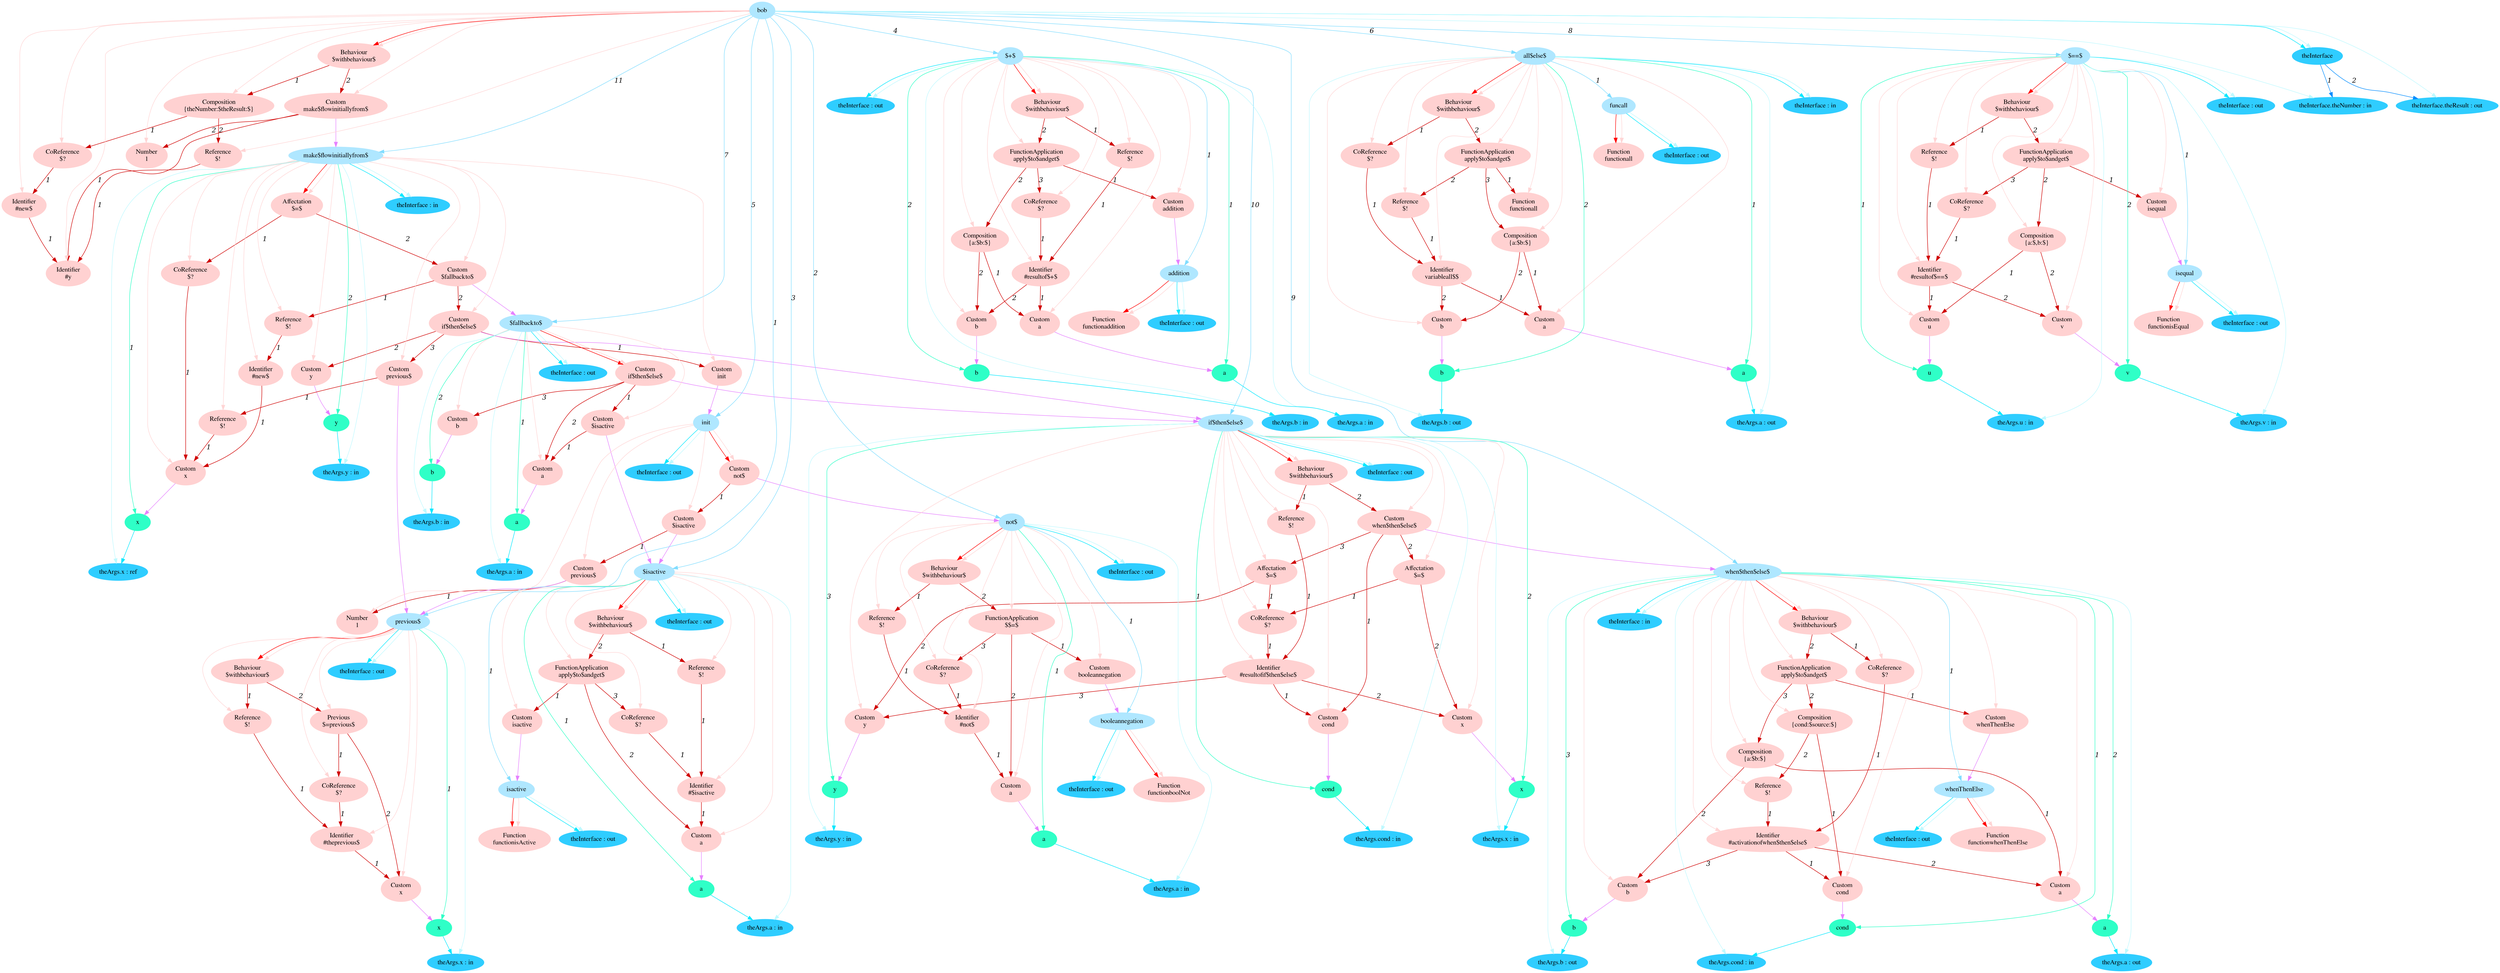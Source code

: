 digraph g{node_5964 [shape="ellipse", style="filled", color="#ffd1d1", fontname="Times", label="Custom
x" ]
node_5969 [shape="ellipse", style="filled", color="#ffd1d1", fontname="Times", label="Identifier
#theprevious$" ]
node_5974 [shape="ellipse", style="filled", color="#ffd1d1", fontname="Times", label="Reference
$!" ]
node_5978 [shape="ellipse", style="filled", color="#ffd1d1", fontname="Times", label="CoReference
$?" ]
node_5982 [shape="ellipse", style="filled", color="#ffd1d1", fontname="Times", label="Previous
$=previous$" ]
node_5987 [shape="ellipse", style="filled", color="#ffd1d1", fontname="Times", label="Behaviour
$withbehaviour$" ]
node_5992 [shape="ellipse", style="filled", color="#ffd1d1", fontname="Times", label="Function
functionboolNot" ]
node_5995 [shape="ellipse", style="filled", color="#ffd1d1", fontname="Times", label="Custom
a" ]
node_6000 [shape="ellipse", style="filled", color="#ffd1d1", fontname="Times", label="Identifier
#not$" ]
node_6005 [shape="ellipse", style="filled", color="#ffd1d1", fontname="Times", label="Reference
$!" ]
node_6009 [shape="ellipse", style="filled", color="#ffd1d1", fontname="Times", label="Custom
booleannegation" ]
node_6012 [shape="ellipse", style="filled", color="#ffd1d1", fontname="Times", label="CoReference
$?" ]
node_6016 [shape="ellipse", style="filled", color="#ffd1d1", fontname="Times", label="FunctionApplication
$$=$" ]
node_6022 [shape="ellipse", style="filled", color="#ffd1d1", fontname="Times", label="Behaviour
$withbehaviour$" ]
node_6027 [shape="ellipse", style="filled", color="#ffd1d1", fontname="Times", label="Function
functionisActive" ]
node_6030 [shape="ellipse", style="filled", color="#ffd1d1", fontname="Times", label="Custom
a" ]
node_6035 [shape="ellipse", style="filled", color="#ffd1d1", fontname="Times", label="Identifier
#$isactive" ]
node_6040 [shape="ellipse", style="filled", color="#ffd1d1", fontname="Times", label="Reference
$!" ]
node_6044 [shape="ellipse", style="filled", color="#ffd1d1", fontname="Times", label="Custom
isactive" ]
node_6047 [shape="ellipse", style="filled", color="#ffd1d1", fontname="Times", label="CoReference
$?" ]
node_6051 [shape="ellipse", style="filled", color="#ffd1d1", fontname="Times", label="FunctionApplication
apply$to$andget$" ]
node_6057 [shape="ellipse", style="filled", color="#ffd1d1", fontname="Times", label="Behaviour
$withbehaviour$" ]
node_6062 [shape="ellipse", style="filled", color="#ffd1d1", fontname="Times", label="Function
functionaddition" ]
node_6065 [shape="ellipse", style="filled", color="#ffd1d1", fontname="Times", label="Custom
a" ]
node_6070 [shape="ellipse", style="filled", color="#ffd1d1", fontname="Times", label="Custom
b" ]
node_6075 [shape="ellipse", style="filled", color="#ffd1d1", fontname="Times", label="Identifier
#resultof$+$" ]
node_6081 [shape="ellipse", style="filled", color="#ffd1d1", fontname="Times", label="Reference
$!" ]
node_6085 [shape="ellipse", style="filled", color="#ffd1d1", fontname="Times", label="Custom
addition" ]
node_6088 [shape="ellipse", style="filled", color="#ffd1d1", fontname="Times", label="Composition
{a:$b:$}" ]
node_6093 [shape="ellipse", style="filled", color="#ffd1d1", fontname="Times", label="CoReference
$?" ]
node_6097 [shape="ellipse", style="filled", color="#ffd1d1", fontname="Times", label="FunctionApplication
apply$to$andget$" ]
node_6103 [shape="ellipse", style="filled", color="#ffd1d1", fontname="Times", label="Behaviour
$withbehaviour$" ]
node_6108 [shape="ellipse", style="filled", color="#ffd1d1", fontname="Times", label="Number
1" ]
node_6111 [shape="ellipse", style="filled", color="#ffd1d1", fontname="Times", label="Custom
previous$" ]
node_6115 [shape="ellipse", style="filled", color="#ffd1d1", fontname="Times", label="Custom
$isactive" ]
node_6119 [shape="ellipse", style="filled", color="#ffd1d1", fontname="Times", label="Custom
not$" ]
node_6123 [shape="ellipse", style="filled", color="#ffd1d1", fontname="Times", label="Function
functionall" ]
node_6126 [shape="ellipse", style="filled", color="#ffd1d1", fontname="Times", label="Custom
a" ]
node_6131 [shape="ellipse", style="filled", color="#ffd1d1", fontname="Times", label="Custom
b" ]
node_6136 [shape="ellipse", style="filled", color="#ffd1d1", fontname="Times", label="Identifier
variableall$$" ]
node_6142 [shape="ellipse", style="filled", color="#ffd1d1", fontname="Times", label="CoReference
$?" ]
node_6146 [shape="ellipse", style="filled", color="#ffd1d1", fontname="Times", label="Function
functionall" ]
node_6149 [shape="ellipse", style="filled", color="#ffd1d1", fontname="Times", label="Reference
$!" ]
node_6153 [shape="ellipse", style="filled", color="#ffd1d1", fontname="Times", label="Composition
{a:$b:$}" ]
node_6158 [shape="ellipse", style="filled", color="#ffd1d1", fontname="Times", label="FunctionApplication
apply$to$andget$" ]
node_6164 [shape="ellipse", style="filled", color="#ffd1d1", fontname="Times", label="Behaviour
$withbehaviour$" ]
node_6169 [shape="ellipse", style="filled", color="#ffd1d1", fontname="Times", label="Custom
a" ]
node_6173 [shape="ellipse", style="filled", color="#ffd1d1", fontname="Times", label="Custom
$isactive" ]
node_6177 [shape="ellipse", style="filled", color="#ffd1d1", fontname="Times", label="Custom
b" ]
node_6180 [shape="ellipse", style="filled", color="#ffd1d1", fontname="Times", label="Custom
if$then$else$" ]
node_6186 [shape="ellipse", style="filled", color="#ffd1d1", fontname="Times", label="Function
functionisEqual" ]
node_6189 [shape="ellipse", style="filled", color="#ffd1d1", fontname="Times", label="Custom
u" ]
node_6194 [shape="ellipse", style="filled", color="#ffd1d1", fontname="Times", label="Custom
v" ]
node_6199 [shape="ellipse", style="filled", color="#ffd1d1", fontname="Times", label="Identifier
#resultof$==$" ]
node_6205 [shape="ellipse", style="filled", color="#ffd1d1", fontname="Times", label="Reference
$!" ]
node_6209 [shape="ellipse", style="filled", color="#ffd1d1", fontname="Times", label="Custom
isequal" ]
node_6212 [shape="ellipse", style="filled", color="#ffd1d1", fontname="Times", label="Composition
{a:$,b:$}" ]
node_6217 [shape="ellipse", style="filled", color="#ffd1d1", fontname="Times", label="CoReference
$?" ]
node_6221 [shape="ellipse", style="filled", color="#ffd1d1", fontname="Times", label="FunctionApplication
apply$to$andget$" ]
node_6227 [shape="ellipse", style="filled", color="#ffd1d1", fontname="Times", label="Behaviour
$withbehaviour$" ]
node_6232 [shape="ellipse", style="filled", color="#ffd1d1", fontname="Times", label="Function
functionwhenThenElse" ]
node_6235 [shape="ellipse", style="filled", color="#ffd1d1", fontname="Times", label="Custom
cond" ]
node_6240 [shape="ellipse", style="filled", color="#ffd1d1", fontname="Times", label="Custom
a" ]
node_6245 [shape="ellipse", style="filled", color="#ffd1d1", fontname="Times", label="Custom
b" ]
node_6250 [shape="ellipse", style="filled", color="#ffd1d1", fontname="Times", label="Identifier
#activationofwhen$then$else$" ]
node_6257 [shape="ellipse", style="filled", color="#ffd1d1", fontname="Times", label="CoReference
$?" ]
node_6261 [shape="ellipse", style="filled", color="#ffd1d1", fontname="Times", label="Custom
whenThenElse" ]
node_6264 [shape="ellipse", style="filled", color="#ffd1d1", fontname="Times", label="Reference
$!" ]
node_6268 [shape="ellipse", style="filled", color="#ffd1d1", fontname="Times", label="Composition
{cond:$source:$}" ]
node_6273 [shape="ellipse", style="filled", color="#ffd1d1", fontname="Times", label="Composition
{a:$b:$}" ]
node_6278 [shape="ellipse", style="filled", color="#ffd1d1", fontname="Times", label="FunctionApplication
apply$to$andget$" ]
node_6284 [shape="ellipse", style="filled", color="#ffd1d1", fontname="Times", label="Behaviour
$withbehaviour$" ]
node_6289 [shape="ellipse", style="filled", color="#ffd1d1", fontname="Times", label="Custom
cond" ]
node_6295 [shape="ellipse", style="filled", color="#ffd1d1", fontname="Times", label="Custom
x" ]
node_6301 [shape="ellipse", style="filled", color="#ffd1d1", fontname="Times", label="Custom
y" ]
node_6307 [shape="ellipse", style="filled", color="#ffd1d1", fontname="Times", label="Identifier
#resultofif$then$else$" ]
node_6315 [shape="ellipse", style="filled", color="#ffd1d1", fontname="Times", label="Reference
$!" ]
node_6319 [shape="ellipse", style="filled", color="#ffd1d1", fontname="Times", label="CoReference
$?" ]
node_6324 [shape="ellipse", style="filled", color="#ffd1d1", fontname="Times", label="Affectation
$=$" ]
node_6329 [shape="ellipse", style="filled", color="#ffd1d1", fontname="Times", label="Affectation
$=$" ]
node_6334 [shape="ellipse", style="filled", color="#ffd1d1", fontname="Times", label="Custom
when$then$else$" ]
node_6340 [shape="ellipse", style="filled", color="#ffd1d1", fontname="Times", label="Behaviour
$withbehaviour$" ]
node_6345 [shape="ellipse", style="filled", color="#ffd1d1", fontname="Times", label="Custom
x" ]
node_6350 [shape="ellipse", style="filled", color="#ffd1d1", fontname="Times", label="CoReference
$?" ]
node_6354 [shape="ellipse", style="filled", color="#ffd1d1", fontname="Times", label="Identifier
#new$" ]
node_6358 [shape="ellipse", style="filled", color="#ffd1d1", fontname="Times", label="Reference
$!" ]
node_6362 [shape="ellipse", style="filled", color="#ffd1d1", fontname="Times", label="Custom
init" ]
node_6365 [shape="ellipse", style="filled", color="#ffd1d1", fontname="Times", label="Custom
y" ]
node_6368 [shape="ellipse", style="filled", color="#ffd1d1", fontname="Times", label="Reference
$!" ]
node_6372 [shape="ellipse", style="filled", color="#ffd1d1", fontname="Times", label="Custom
previous$" ]
node_6376 [shape="ellipse", style="filled", color="#ffd1d1", fontname="Times", label="Custom
if$then$else$" ]
node_6382 [shape="ellipse", style="filled", color="#ffd1d1", fontname="Times", label="Custom
$fallbackto$" ]
node_6387 [shape="ellipse", style="filled", color="#ffd1d1", fontname="Times", label="Affectation
$=$" ]
node_6392 [shape="ellipse", style="filled", color="#ffd1d1", fontname="Times", label="Identifier
#y" ]
node_6397 [shape="ellipse", style="filled", color="#ffd1d1", fontname="Times", label="Identifier
#new$" ]
node_6401 [shape="ellipse", style="filled", color="#ffd1d1", fontname="Times", label="CoReference
$?" ]
node_6405 [shape="ellipse", style="filled", color="#ffd1d1", fontname="Times", label="Reference
$!" ]
node_6409 [shape="ellipse", style="filled", color="#ffd1d1", fontname="Times", label="Composition
{theNumber:$theResult:$}" ]
node_6414 [shape="ellipse", style="filled", color="#ffd1d1", fontname="Times", label="Number
1" ]
node_6417 [shape="ellipse", style="filled", color="#ffd1d1", fontname="Times", label="Custom
make$flowinitiallyfrom$" ]
node_6422 [shape="ellipse", style="filled", color="#ffd1d1", fontname="Times", label="Behaviour
$withbehaviour$" ]
node_5327 [shape="ellipse", style="filled", color="#afe7ff", fontname="Times", label="bob" ]
node_5328 [shape="ellipse", style="filled", color="#afe7ff", fontname="Times", label="previous$" ]
node_5364 [shape="ellipse", style="filled", color="#afe7ff", fontname="Times", label="not$" ]
node_5365 [shape="ellipse", style="filled", color="#afe7ff", fontname="Times", label="booleannegation" ]
node_5411 [shape="ellipse", style="filled", color="#afe7ff", fontname="Times", label="$isactive" ]
node_5412 [shape="ellipse", style="filled", color="#afe7ff", fontname="Times", label="isactive" ]
node_5458 [shape="ellipse", style="filled", color="#afe7ff", fontname="Times", label="$+$" ]
node_5459 [shape="ellipse", style="filled", color="#afe7ff", fontname="Times", label="addition" ]
node_5522 [shape="ellipse", style="filled", color="#afe7ff", fontname="Times", label="init" ]
node_5538 [shape="ellipse", style="filled", color="#afe7ff", fontname="Times", label="all$else$" ]
node_5539 [shape="ellipse", style="filled", color="#afe7ff", fontname="Times", label="funcall" ]
node_5602 [shape="ellipse", style="filled", color="#afe7ff", fontname="Times", label="$fallbackto$" ]
node_5631 [shape="ellipse", style="filled", color="#afe7ff", fontname="Times", label="$==$" ]
node_5632 [shape="ellipse", style="filled", color="#afe7ff", fontname="Times", label="isequal" ]
node_5695 [shape="ellipse", style="filled", color="#afe7ff", fontname="Times", label="when$then$else$" ]
node_5696 [shape="ellipse", style="filled", color="#afe7ff", fontname="Times", label="whenThenElse" ]
node_5776 [shape="ellipse", style="filled", color="#afe7ff", fontname="Times", label="if$then$else$" ]
node_5861 [shape="ellipse", style="filled", color="#afe7ff", fontname="Times", label="make$flowinitiallyfrom$" ]
node_5329 [shape="ellipse", style="filled", color="#2fffc7", fontname="Times", label="x" ]
node_5373 [shape="ellipse", style="filled", color="#2fffc7", fontname="Times", label="a" ]
node_5420 [shape="ellipse", style="filled", color="#2fffc7", fontname="Times", label="a" ]
node_5467 [shape="ellipse", style="filled", color="#2fffc7", fontname="Times", label="a" ]
node_5471 [shape="ellipse", style="filled", color="#2fffc7", fontname="Times", label="b" ]
node_5547 [shape="ellipse", style="filled", color="#2fffc7", fontname="Times", label="a" ]
node_5551 [shape="ellipse", style="filled", color="#2fffc7", fontname="Times", label="b" ]
node_5603 [shape="ellipse", style="filled", color="#2fffc7", fontname="Times", label="a" ]
node_5607 [shape="ellipse", style="filled", color="#2fffc7", fontname="Times", label="b" ]
node_5640 [shape="ellipse", style="filled", color="#2fffc7", fontname="Times", label="u" ]
node_5644 [shape="ellipse", style="filled", color="#2fffc7", fontname="Times", label="v" ]
node_5704 [shape="ellipse", style="filled", color="#2fffc7", fontname="Times", label="cond" ]
node_5708 [shape="ellipse", style="filled", color="#2fffc7", fontname="Times", label="a" ]
node_5712 [shape="ellipse", style="filled", color="#2fffc7", fontname="Times", label="b" ]
node_5777 [shape="ellipse", style="filled", color="#2fffc7", fontname="Times", label="cond" ]
node_5781 [shape="ellipse", style="filled", color="#2fffc7", fontname="Times", label="x" ]
node_5785 [shape="ellipse", style="filled", color="#2fffc7", fontname="Times", label="y" ]
node_5862 [shape="ellipse", style="filled", color="#2fffc7", fontname="Times", label="x" ]
node_5866 [shape="ellipse", style="filled", color="#2fffc7", fontname="Times", label="y" ]
node_5330 [shape="ellipse", style="filled", color="#2fcdff", fontname="Times", label="theArgs.x : in" ]
node_5334 [shape="ellipse", style="filled", color="#2fcdff", fontname="Times", label="theInterface : out" ]
node_5366 [shape="ellipse", style="filled", color="#2fcdff", fontname="Times", label="theInterface : out" ]
node_5374 [shape="ellipse", style="filled", color="#2fcdff", fontname="Times", label="theArgs.a : in" ]
node_5378 [shape="ellipse", style="filled", color="#2fcdff", fontname="Times", label="theInterface : out" ]
node_5413 [shape="ellipse", style="filled", color="#2fcdff", fontname="Times", label="theInterface : out" ]
node_5421 [shape="ellipse", style="filled", color="#2fcdff", fontname="Times", label="theArgs.a : in" ]
node_5425 [shape="ellipse", style="filled", color="#2fcdff", fontname="Times", label="theInterface : out" ]
node_5460 [shape="ellipse", style="filled", color="#2fcdff", fontname="Times", label="theInterface : out" ]
node_5468 [shape="ellipse", style="filled", color="#2fcdff", fontname="Times", label="theArgs.a : in" ]
node_5472 [shape="ellipse", style="filled", color="#2fcdff", fontname="Times", label="theArgs.b : in" ]
node_5477 [shape="ellipse", style="filled", color="#2fcdff", fontname="Times", label="theInterface : out" ]
node_5523 [shape="ellipse", style="filled", color="#2fcdff", fontname="Times", label="theInterface : out" ]
node_5540 [shape="ellipse", style="filled", color="#2fcdff", fontname="Times", label="theInterface : out" ]
node_5548 [shape="ellipse", style="filled", color="#2fcdff", fontname="Times", label="theArgs.a : out" ]
node_5552 [shape="ellipse", style="filled", color="#2fcdff", fontname="Times", label="theArgs.b : out" ]
node_5557 [shape="ellipse", style="filled", color="#2fcdff", fontname="Times", label="theInterface : in" ]
node_5604 [shape="ellipse", style="filled", color="#2fcdff", fontname="Times", label="theArgs.a : in" ]
node_5608 [shape="ellipse", style="filled", color="#2fcdff", fontname="Times", label="theArgs.b : in" ]
node_5613 [shape="ellipse", style="filled", color="#2fcdff", fontname="Times", label="theInterface : out" ]
node_5633 [shape="ellipse", style="filled", color="#2fcdff", fontname="Times", label="theInterface : out" ]
node_5641 [shape="ellipse", style="filled", color="#2fcdff", fontname="Times", label="theArgs.u : in" ]
node_5645 [shape="ellipse", style="filled", color="#2fcdff", fontname="Times", label="theArgs.v : in" ]
node_5650 [shape="ellipse", style="filled", color="#2fcdff", fontname="Times", label="theInterface : out" ]
node_5697 [shape="ellipse", style="filled", color="#2fcdff", fontname="Times", label="theInterface : out" ]
node_5705 [shape="ellipse", style="filled", color="#2fcdff", fontname="Times", label="theArgs.cond : in" ]
node_5709 [shape="ellipse", style="filled", color="#2fcdff", fontname="Times", label="theArgs.a : out" ]
node_5713 [shape="ellipse", style="filled", color="#2fcdff", fontname="Times", label="theArgs.b : out" ]
node_5719 [shape="ellipse", style="filled", color="#2fcdff", fontname="Times", label="theInterface : in" ]
node_5778 [shape="ellipse", style="filled", color="#2fcdff", fontname="Times", label="theArgs.cond : in" ]
node_5782 [shape="ellipse", style="filled", color="#2fcdff", fontname="Times", label="theArgs.x : in" ]
node_5786 [shape="ellipse", style="filled", color="#2fcdff", fontname="Times", label="theArgs.y : in" ]
node_5792 [shape="ellipse", style="filled", color="#2fcdff", fontname="Times", label="theInterface : out" ]
node_5863 [shape="ellipse", style="filled", color="#2fcdff", fontname="Times", label="theArgs.x : ref" ]
node_5867 [shape="ellipse", style="filled", color="#2fcdff", fontname="Times", label="theArgs.y : in" ]
node_5872 [shape="ellipse", style="filled", color="#2fcdff", fontname="Times", label="theInterface : in" ]
node_5925 [shape="ellipse", style="filled", color="#2fcdff", fontname="Times", label="theInterface" ]
node_5926 [shape="ellipse", style="filled", color="#2fcdff", fontname="Times", label="theInterface.theNumber : in" ]
node_5928 [shape="ellipse", style="filled", color="#2fcdff", fontname="Times", label="theInterface.theResult : out" ]
node_5969 -> node_5964 [dir=forward, arrowHead=normal, fontname="Times-Italic", arrowsize=1, color="#d00000", label="1",  headlabel="", taillabel="" ]
node_5974 -> node_5969 [dir=forward, arrowHead=normal, fontname="Times-Italic", arrowsize=1, color="#d00000", label="1",  headlabel="", taillabel="" ]
node_5978 -> node_5969 [dir=forward, arrowHead=normal, fontname="Times-Italic", arrowsize=1, color="#d00000", label="1",  headlabel="", taillabel="" ]
node_5982 -> node_5964 [dir=forward, arrowHead=normal, fontname="Times-Italic", arrowsize=1, color="#d00000", label="2",  headlabel="", taillabel="" ]
node_5982 -> node_5978 [dir=forward, arrowHead=normal, fontname="Times-Italic", arrowsize=1, color="#d00000", label="1",  headlabel="", taillabel="" ]
node_5987 -> node_5974 [dir=forward, arrowHead=normal, fontname="Times-Italic", arrowsize=1, color="#d00000", label="1",  headlabel="", taillabel="" ]
node_5987 -> node_5982 [dir=forward, arrowHead=normal, fontname="Times-Italic", arrowsize=1, color="#d00000", label="2",  headlabel="", taillabel="" ]
node_6000 -> node_5995 [dir=forward, arrowHead=normal, fontname="Times-Italic", arrowsize=1, color="#d00000", label="1",  headlabel="", taillabel="" ]
node_6005 -> node_6000 [dir=forward, arrowHead=normal, fontname="Times-Italic", arrowsize=1, color="#d00000", label="1",  headlabel="", taillabel="" ]
node_6012 -> node_6000 [dir=forward, arrowHead=normal, fontname="Times-Italic", arrowsize=1, color="#d00000", label="1",  headlabel="", taillabel="" ]
node_6016 -> node_5995 [dir=forward, arrowHead=normal, fontname="Times-Italic", arrowsize=1, color="#d00000", label="2",  headlabel="", taillabel="" ]
node_6016 -> node_6009 [dir=forward, arrowHead=normal, fontname="Times-Italic", arrowsize=1, color="#d00000", label="1",  headlabel="", taillabel="" ]
node_6016 -> node_6012 [dir=forward, arrowHead=normal, fontname="Times-Italic", arrowsize=1, color="#d00000", label="3",  headlabel="", taillabel="" ]
node_6022 -> node_6005 [dir=forward, arrowHead=normal, fontname="Times-Italic", arrowsize=1, color="#d00000", label="1",  headlabel="", taillabel="" ]
node_6022 -> node_6016 [dir=forward, arrowHead=normal, fontname="Times-Italic", arrowsize=1, color="#d00000", label="2",  headlabel="", taillabel="" ]
node_6035 -> node_6030 [dir=forward, arrowHead=normal, fontname="Times-Italic", arrowsize=1, color="#d00000", label="1",  headlabel="", taillabel="" ]
node_6040 -> node_6035 [dir=forward, arrowHead=normal, fontname="Times-Italic", arrowsize=1, color="#d00000", label="1",  headlabel="", taillabel="" ]
node_6047 -> node_6035 [dir=forward, arrowHead=normal, fontname="Times-Italic", arrowsize=1, color="#d00000", label="1",  headlabel="", taillabel="" ]
node_6051 -> node_6030 [dir=forward, arrowHead=normal, fontname="Times-Italic", arrowsize=1, color="#d00000", label="2",  headlabel="", taillabel="" ]
node_6051 -> node_6044 [dir=forward, arrowHead=normal, fontname="Times-Italic", arrowsize=1, color="#d00000", label="1",  headlabel="", taillabel="" ]
node_6051 -> node_6047 [dir=forward, arrowHead=normal, fontname="Times-Italic", arrowsize=1, color="#d00000", label="3",  headlabel="", taillabel="" ]
node_6057 -> node_6040 [dir=forward, arrowHead=normal, fontname="Times-Italic", arrowsize=1, color="#d00000", label="1",  headlabel="", taillabel="" ]
node_6057 -> node_6051 [dir=forward, arrowHead=normal, fontname="Times-Italic", arrowsize=1, color="#d00000", label="2",  headlabel="", taillabel="" ]
node_6075 -> node_6065 [dir=forward, arrowHead=normal, fontname="Times-Italic", arrowsize=1, color="#d00000", label="1",  headlabel="", taillabel="" ]
node_6075 -> node_6070 [dir=forward, arrowHead=normal, fontname="Times-Italic", arrowsize=1, color="#d00000", label="2",  headlabel="", taillabel="" ]
node_6081 -> node_6075 [dir=forward, arrowHead=normal, fontname="Times-Italic", arrowsize=1, color="#d00000", label="1",  headlabel="", taillabel="" ]
node_6088 -> node_6065 [dir=forward, arrowHead=normal, fontname="Times-Italic", arrowsize=1, color="#d00000", label="1",  headlabel="", taillabel="" ]
node_6088 -> node_6070 [dir=forward, arrowHead=normal, fontname="Times-Italic", arrowsize=1, color="#d00000", label="2",  headlabel="", taillabel="" ]
node_6093 -> node_6075 [dir=forward, arrowHead=normal, fontname="Times-Italic", arrowsize=1, color="#d00000", label="1",  headlabel="", taillabel="" ]
node_6097 -> node_6085 [dir=forward, arrowHead=normal, fontname="Times-Italic", arrowsize=1, color="#d00000", label="1",  headlabel="", taillabel="" ]
node_6097 -> node_6088 [dir=forward, arrowHead=normal, fontname="Times-Italic", arrowsize=1, color="#d00000", label="2",  headlabel="", taillabel="" ]
node_6097 -> node_6093 [dir=forward, arrowHead=normal, fontname="Times-Italic", arrowsize=1, color="#d00000", label="3",  headlabel="", taillabel="" ]
node_6103 -> node_6081 [dir=forward, arrowHead=normal, fontname="Times-Italic", arrowsize=1, color="#d00000", label="1",  headlabel="", taillabel="" ]
node_6103 -> node_6097 [dir=forward, arrowHead=normal, fontname="Times-Italic", arrowsize=1, color="#d00000", label="2",  headlabel="", taillabel="" ]
node_6111 -> node_6108 [dir=forward, arrowHead=normal, fontname="Times-Italic", arrowsize=1, color="#d00000", label="1",  headlabel="", taillabel="" ]
node_6115 -> node_6111 [dir=forward, arrowHead=normal, fontname="Times-Italic", arrowsize=1, color="#d00000", label="1",  headlabel="", taillabel="" ]
node_6119 -> node_6115 [dir=forward, arrowHead=normal, fontname="Times-Italic", arrowsize=1, color="#d00000", label="1",  headlabel="", taillabel="" ]
node_6136 -> node_6126 [dir=forward, arrowHead=normal, fontname="Times-Italic", arrowsize=1, color="#d00000", label="1",  headlabel="", taillabel="" ]
node_6136 -> node_6131 [dir=forward, arrowHead=normal, fontname="Times-Italic", arrowsize=1, color="#d00000", label="2",  headlabel="", taillabel="" ]
node_6142 -> node_6136 [dir=forward, arrowHead=normal, fontname="Times-Italic", arrowsize=1, color="#d00000", label="1",  headlabel="", taillabel="" ]
node_6149 -> node_6136 [dir=forward, arrowHead=normal, fontname="Times-Italic", arrowsize=1, color="#d00000", label="1",  headlabel="", taillabel="" ]
node_6153 -> node_6126 [dir=forward, arrowHead=normal, fontname="Times-Italic", arrowsize=1, color="#d00000", label="1",  headlabel="", taillabel="" ]
node_6153 -> node_6131 [dir=forward, arrowHead=normal, fontname="Times-Italic", arrowsize=1, color="#d00000", label="2",  headlabel="", taillabel="" ]
node_6158 -> node_6146 [dir=forward, arrowHead=normal, fontname="Times-Italic", arrowsize=1, color="#d00000", label="1",  headlabel="", taillabel="" ]
node_6158 -> node_6149 [dir=forward, arrowHead=normal, fontname="Times-Italic", arrowsize=1, color="#d00000", label="2",  headlabel="", taillabel="" ]
node_6158 -> node_6153 [dir=forward, arrowHead=normal, fontname="Times-Italic", arrowsize=1, color="#d00000", label="3",  headlabel="", taillabel="" ]
node_6164 -> node_6142 [dir=forward, arrowHead=normal, fontname="Times-Italic", arrowsize=1, color="#d00000", label="1",  headlabel="", taillabel="" ]
node_6164 -> node_6158 [dir=forward, arrowHead=normal, fontname="Times-Italic", arrowsize=1, color="#d00000", label="2",  headlabel="", taillabel="" ]
node_6173 -> node_6169 [dir=forward, arrowHead=normal, fontname="Times-Italic", arrowsize=1, color="#d00000", label="1",  headlabel="", taillabel="" ]
node_6180 -> node_6169 [dir=forward, arrowHead=normal, fontname="Times-Italic", arrowsize=1, color="#d00000", label="2",  headlabel="", taillabel="" ]
node_6180 -> node_6173 [dir=forward, arrowHead=normal, fontname="Times-Italic", arrowsize=1, color="#d00000", label="1",  headlabel="", taillabel="" ]
node_6180 -> node_6177 [dir=forward, arrowHead=normal, fontname="Times-Italic", arrowsize=1, color="#d00000", label="3",  headlabel="", taillabel="" ]
node_6199 -> node_6189 [dir=forward, arrowHead=normal, fontname="Times-Italic", arrowsize=1, color="#d00000", label="1",  headlabel="", taillabel="" ]
node_6199 -> node_6194 [dir=forward, arrowHead=normal, fontname="Times-Italic", arrowsize=1, color="#d00000", label="2",  headlabel="", taillabel="" ]
node_6205 -> node_6199 [dir=forward, arrowHead=normal, fontname="Times-Italic", arrowsize=1, color="#d00000", label="1",  headlabel="", taillabel="" ]
node_6212 -> node_6189 [dir=forward, arrowHead=normal, fontname="Times-Italic", arrowsize=1, color="#d00000", label="1",  headlabel="", taillabel="" ]
node_6212 -> node_6194 [dir=forward, arrowHead=normal, fontname="Times-Italic", arrowsize=1, color="#d00000", label="2",  headlabel="", taillabel="" ]
node_6217 -> node_6199 [dir=forward, arrowHead=normal, fontname="Times-Italic", arrowsize=1, color="#d00000", label="1",  headlabel="", taillabel="" ]
node_6221 -> node_6209 [dir=forward, arrowHead=normal, fontname="Times-Italic", arrowsize=1, color="#d00000", label="1",  headlabel="", taillabel="" ]
node_6221 -> node_6212 [dir=forward, arrowHead=normal, fontname="Times-Italic", arrowsize=1, color="#d00000", label="2",  headlabel="", taillabel="" ]
node_6221 -> node_6217 [dir=forward, arrowHead=normal, fontname="Times-Italic", arrowsize=1, color="#d00000", label="3",  headlabel="", taillabel="" ]
node_6227 -> node_6205 [dir=forward, arrowHead=normal, fontname="Times-Italic", arrowsize=1, color="#d00000", label="1",  headlabel="", taillabel="" ]
node_6227 -> node_6221 [dir=forward, arrowHead=normal, fontname="Times-Italic", arrowsize=1, color="#d00000", label="2",  headlabel="", taillabel="" ]
node_6250 -> node_6235 [dir=forward, arrowHead=normal, fontname="Times-Italic", arrowsize=1, color="#d00000", label="1",  headlabel="", taillabel="" ]
node_6250 -> node_6240 [dir=forward, arrowHead=normal, fontname="Times-Italic", arrowsize=1, color="#d00000", label="2",  headlabel="", taillabel="" ]
node_6250 -> node_6245 [dir=forward, arrowHead=normal, fontname="Times-Italic", arrowsize=1, color="#d00000", label="3",  headlabel="", taillabel="" ]
node_6257 -> node_6250 [dir=forward, arrowHead=normal, fontname="Times-Italic", arrowsize=1, color="#d00000", label="1",  headlabel="", taillabel="" ]
node_6264 -> node_6250 [dir=forward, arrowHead=normal, fontname="Times-Italic", arrowsize=1, color="#d00000", label="1",  headlabel="", taillabel="" ]
node_6268 -> node_6235 [dir=forward, arrowHead=normal, fontname="Times-Italic", arrowsize=1, color="#d00000", label="1",  headlabel="", taillabel="" ]
node_6268 -> node_6264 [dir=forward, arrowHead=normal, fontname="Times-Italic", arrowsize=1, color="#d00000", label="2",  headlabel="", taillabel="" ]
node_6273 -> node_6240 [dir=forward, arrowHead=normal, fontname="Times-Italic", arrowsize=1, color="#d00000", label="1",  headlabel="", taillabel="" ]
node_6273 -> node_6245 [dir=forward, arrowHead=normal, fontname="Times-Italic", arrowsize=1, color="#d00000", label="2",  headlabel="", taillabel="" ]
node_6278 -> node_6261 [dir=forward, arrowHead=normal, fontname="Times-Italic", arrowsize=1, color="#d00000", label="1",  headlabel="", taillabel="" ]
node_6278 -> node_6268 [dir=forward, arrowHead=normal, fontname="Times-Italic", arrowsize=1, color="#d00000", label="2",  headlabel="", taillabel="" ]
node_6278 -> node_6273 [dir=forward, arrowHead=normal, fontname="Times-Italic", arrowsize=1, color="#d00000", label="3",  headlabel="", taillabel="" ]
node_6284 -> node_6257 [dir=forward, arrowHead=normal, fontname="Times-Italic", arrowsize=1, color="#d00000", label="1",  headlabel="", taillabel="" ]
node_6284 -> node_6278 [dir=forward, arrowHead=normal, fontname="Times-Italic", arrowsize=1, color="#d00000", label="2",  headlabel="", taillabel="" ]
node_6307 -> node_6289 [dir=forward, arrowHead=normal, fontname="Times-Italic", arrowsize=1, color="#d00000", label="1",  headlabel="", taillabel="" ]
node_6307 -> node_6295 [dir=forward, arrowHead=normal, fontname="Times-Italic", arrowsize=1, color="#d00000", label="2",  headlabel="", taillabel="" ]
node_6307 -> node_6301 [dir=forward, arrowHead=normal, fontname="Times-Italic", arrowsize=1, color="#d00000", label="3",  headlabel="", taillabel="" ]
node_6315 -> node_6307 [dir=forward, arrowHead=normal, fontname="Times-Italic", arrowsize=1, color="#d00000", label="1",  headlabel="", taillabel="" ]
node_6319 -> node_6307 [dir=forward, arrowHead=normal, fontname="Times-Italic", arrowsize=1, color="#d00000", label="1",  headlabel="", taillabel="" ]
node_6324 -> node_6295 [dir=forward, arrowHead=normal, fontname="Times-Italic", arrowsize=1, color="#d00000", label="2",  headlabel="", taillabel="" ]
node_6324 -> node_6319 [dir=forward, arrowHead=normal, fontname="Times-Italic", arrowsize=1, color="#d00000", label="1",  headlabel="", taillabel="" ]
node_6329 -> node_6301 [dir=forward, arrowHead=normal, fontname="Times-Italic", arrowsize=1, color="#d00000", label="2",  headlabel="", taillabel="" ]
node_6329 -> node_6319 [dir=forward, arrowHead=normal, fontname="Times-Italic", arrowsize=1, color="#d00000", label="1",  headlabel="", taillabel="" ]
node_6334 -> node_6289 [dir=forward, arrowHead=normal, fontname="Times-Italic", arrowsize=1, color="#d00000", label="1",  headlabel="", taillabel="" ]
node_6334 -> node_6324 [dir=forward, arrowHead=normal, fontname="Times-Italic", arrowsize=1, color="#d00000", label="2",  headlabel="", taillabel="" ]
node_6334 -> node_6329 [dir=forward, arrowHead=normal, fontname="Times-Italic", arrowsize=1, color="#d00000", label="3",  headlabel="", taillabel="" ]
node_6340 -> node_6315 [dir=forward, arrowHead=normal, fontname="Times-Italic", arrowsize=1, color="#d00000", label="1",  headlabel="", taillabel="" ]
node_6340 -> node_6334 [dir=forward, arrowHead=normal, fontname="Times-Italic", arrowsize=1, color="#d00000", label="2",  headlabel="", taillabel="" ]
node_6350 -> node_6345 [dir=forward, arrowHead=normal, fontname="Times-Italic", arrowsize=1, color="#d00000", label="1",  headlabel="", taillabel="" ]
node_6354 -> node_6345 [dir=forward, arrowHead=normal, fontname="Times-Italic", arrowsize=1, color="#d00000", label="1",  headlabel="", taillabel="" ]
node_6358 -> node_6354 [dir=forward, arrowHead=normal, fontname="Times-Italic", arrowsize=1, color="#d00000", label="1",  headlabel="", taillabel="" ]
node_6368 -> node_6345 [dir=forward, arrowHead=normal, fontname="Times-Italic", arrowsize=1, color="#d00000", label="1",  headlabel="", taillabel="" ]
node_6372 -> node_6368 [dir=forward, arrowHead=normal, fontname="Times-Italic", arrowsize=1, color="#d00000", label="1",  headlabel="", taillabel="" ]
node_6376 -> node_6362 [dir=forward, arrowHead=normal, fontname="Times-Italic", arrowsize=1, color="#d00000", label="1",  headlabel="", taillabel="" ]
node_6376 -> node_6365 [dir=forward, arrowHead=normal, fontname="Times-Italic", arrowsize=1, color="#d00000", label="2",  headlabel="", taillabel="" ]
node_6376 -> node_6372 [dir=forward, arrowHead=normal, fontname="Times-Italic", arrowsize=1, color="#d00000", label="3",  headlabel="", taillabel="" ]
node_6382 -> node_6358 [dir=forward, arrowHead=normal, fontname="Times-Italic", arrowsize=1, color="#d00000", label="1",  headlabel="", taillabel="" ]
node_6382 -> node_6376 [dir=forward, arrowHead=normal, fontname="Times-Italic", arrowsize=1, color="#d00000", label="2",  headlabel="", taillabel="" ]
node_6387 -> node_6350 [dir=forward, arrowHead=normal, fontname="Times-Italic", arrowsize=1, color="#d00000", label="1",  headlabel="", taillabel="" ]
node_6387 -> node_6382 [dir=forward, arrowHead=normal, fontname="Times-Italic", arrowsize=1, color="#d00000", label="2",  headlabel="", taillabel="" ]
node_6397 -> node_6392 [dir=forward, arrowHead=normal, fontname="Times-Italic", arrowsize=1, color="#d00000", label="1",  headlabel="", taillabel="" ]
node_6401 -> node_6397 [dir=forward, arrowHead=normal, fontname="Times-Italic", arrowsize=1, color="#d00000", label="1",  headlabel="", taillabel="" ]
node_6405 -> node_6392 [dir=forward, arrowHead=normal, fontname="Times-Italic", arrowsize=1, color="#d00000", label="1",  headlabel="", taillabel="" ]
node_6409 -> node_6401 [dir=forward, arrowHead=normal, fontname="Times-Italic", arrowsize=1, color="#d00000", label="1",  headlabel="", taillabel="" ]
node_6409 -> node_6405 [dir=forward, arrowHead=normal, fontname="Times-Italic", arrowsize=1, color="#d00000", label="2",  headlabel="", taillabel="" ]
node_6417 -> node_6392 [dir=forward, arrowHead=normal, fontname="Times-Italic", arrowsize=1, color="#d00000", label="1",  headlabel="", taillabel="" ]
node_6417 -> node_6414 [dir=forward, arrowHead=normal, fontname="Times-Italic", arrowsize=1, color="#d00000", label="2",  headlabel="", taillabel="" ]
node_6422 -> node_6409 [dir=forward, arrowHead=normal, fontname="Times-Italic", arrowsize=1, color="#d00000", label="1",  headlabel="", taillabel="" ]
node_6422 -> node_6417 [dir=forward, arrowHead=normal, fontname="Times-Italic", arrowsize=1, color="#d00000", label="2",  headlabel="", taillabel="" ]
node_5328 -> node_5987 [dir=forward, arrowHead=normal, fontname="Times-Italic", arrowsize=1, color="#ff0000", label="",  headlabel="", taillabel="" ]
node_5365 -> node_5992 [dir=forward, arrowHead=normal, fontname="Times-Italic", arrowsize=1, color="#ff0000", label="",  headlabel="", taillabel="" ]
node_5364 -> node_6022 [dir=forward, arrowHead=normal, fontname="Times-Italic", arrowsize=1, color="#ff0000", label="",  headlabel="", taillabel="" ]
node_5412 -> node_6027 [dir=forward, arrowHead=normal, fontname="Times-Italic", arrowsize=1, color="#ff0000", label="",  headlabel="", taillabel="" ]
node_5411 -> node_6057 [dir=forward, arrowHead=normal, fontname="Times-Italic", arrowsize=1, color="#ff0000", label="",  headlabel="", taillabel="" ]
node_5459 -> node_6062 [dir=forward, arrowHead=normal, fontname="Times-Italic", arrowsize=1, color="#ff0000", label="",  headlabel="", taillabel="" ]
node_5458 -> node_6103 [dir=forward, arrowHead=normal, fontname="Times-Italic", arrowsize=1, color="#ff0000", label="",  headlabel="", taillabel="" ]
node_5522 -> node_6119 [dir=forward, arrowHead=normal, fontname="Times-Italic", arrowsize=1, color="#ff0000", label="",  headlabel="", taillabel="" ]
node_5539 -> node_6123 [dir=forward, arrowHead=normal, fontname="Times-Italic", arrowsize=1, color="#ff0000", label="",  headlabel="", taillabel="" ]
node_5538 -> node_6164 [dir=forward, arrowHead=normal, fontname="Times-Italic", arrowsize=1, color="#ff0000", label="",  headlabel="", taillabel="" ]
node_5602 -> node_6180 [dir=forward, arrowHead=normal, fontname="Times-Italic", arrowsize=1, color="#ff0000", label="",  headlabel="", taillabel="" ]
node_5632 -> node_6186 [dir=forward, arrowHead=normal, fontname="Times-Italic", arrowsize=1, color="#ff0000", label="",  headlabel="", taillabel="" ]
node_5631 -> node_6227 [dir=forward, arrowHead=normal, fontname="Times-Italic", arrowsize=1, color="#ff0000", label="",  headlabel="", taillabel="" ]
node_5696 -> node_6232 [dir=forward, arrowHead=normal, fontname="Times-Italic", arrowsize=1, color="#ff0000", label="",  headlabel="", taillabel="" ]
node_5695 -> node_6284 [dir=forward, arrowHead=normal, fontname="Times-Italic", arrowsize=1, color="#ff0000", label="",  headlabel="", taillabel="" ]
node_5776 -> node_6340 [dir=forward, arrowHead=normal, fontname="Times-Italic", arrowsize=1, color="#ff0000", label="",  headlabel="", taillabel="" ]
node_5861 -> node_6387 [dir=forward, arrowHead=normal, fontname="Times-Italic", arrowsize=1, color="#ff0000", label="",  headlabel="", taillabel="" ]
node_5327 -> node_6422 [dir=forward, arrowHead=normal, fontname="Times-Italic", arrowsize=1, color="#ff0000", label="",  headlabel="", taillabel="" ]
node_5328 -> node_5964 [dir=forward, arrowHead=normal, fontname="Times-Italic", arrowsize=1, color="#ffd5d5", label="",  headlabel="", taillabel="" ]
node_5328 -> node_5969 [dir=forward, arrowHead=normal, fontname="Times-Italic", arrowsize=1, color="#ffd5d5", label="",  headlabel="", taillabel="" ]
node_5328 -> node_5974 [dir=forward, arrowHead=normal, fontname="Times-Italic", arrowsize=1, color="#ffd5d5", label="",  headlabel="", taillabel="" ]
node_5328 -> node_5978 [dir=forward, arrowHead=normal, fontname="Times-Italic", arrowsize=1, color="#ffd5d5", label="",  headlabel="", taillabel="" ]
node_5328 -> node_5982 [dir=forward, arrowHead=normal, fontname="Times-Italic", arrowsize=1, color="#ffd5d5", label="",  headlabel="", taillabel="" ]
node_5328 -> node_5987 [dir=forward, arrowHead=normal, fontname="Times-Italic", arrowsize=1, color="#ffd5d5", label="",  headlabel="", taillabel="" ]
node_5365 -> node_5992 [dir=forward, arrowHead=normal, fontname="Times-Italic", arrowsize=1, color="#ffd5d5", label="",  headlabel="", taillabel="" ]
node_5364 -> node_5995 [dir=forward, arrowHead=normal, fontname="Times-Italic", arrowsize=1, color="#ffd5d5", label="",  headlabel="", taillabel="" ]
node_5364 -> node_6000 [dir=forward, arrowHead=normal, fontname="Times-Italic", arrowsize=1, color="#ffd5d5", label="",  headlabel="", taillabel="" ]
node_5364 -> node_6005 [dir=forward, arrowHead=normal, fontname="Times-Italic", arrowsize=1, color="#ffd5d5", label="",  headlabel="", taillabel="" ]
node_5364 -> node_6009 [dir=forward, arrowHead=normal, fontname="Times-Italic", arrowsize=1, color="#ffd5d5", label="",  headlabel="", taillabel="" ]
node_5364 -> node_6012 [dir=forward, arrowHead=normal, fontname="Times-Italic", arrowsize=1, color="#ffd5d5", label="",  headlabel="", taillabel="" ]
node_5364 -> node_6016 [dir=forward, arrowHead=normal, fontname="Times-Italic", arrowsize=1, color="#ffd5d5", label="",  headlabel="", taillabel="" ]
node_5364 -> node_6022 [dir=forward, arrowHead=normal, fontname="Times-Italic", arrowsize=1, color="#ffd5d5", label="",  headlabel="", taillabel="" ]
node_5412 -> node_6027 [dir=forward, arrowHead=normal, fontname="Times-Italic", arrowsize=1, color="#ffd5d5", label="",  headlabel="", taillabel="" ]
node_5411 -> node_6030 [dir=forward, arrowHead=normal, fontname="Times-Italic", arrowsize=1, color="#ffd5d5", label="",  headlabel="", taillabel="" ]
node_5411 -> node_6035 [dir=forward, arrowHead=normal, fontname="Times-Italic", arrowsize=1, color="#ffd5d5", label="",  headlabel="", taillabel="" ]
node_5411 -> node_6040 [dir=forward, arrowHead=normal, fontname="Times-Italic", arrowsize=1, color="#ffd5d5", label="",  headlabel="", taillabel="" ]
node_5411 -> node_6044 [dir=forward, arrowHead=normal, fontname="Times-Italic", arrowsize=1, color="#ffd5d5", label="",  headlabel="", taillabel="" ]
node_5411 -> node_6047 [dir=forward, arrowHead=normal, fontname="Times-Italic", arrowsize=1, color="#ffd5d5", label="",  headlabel="", taillabel="" ]
node_5411 -> node_6051 [dir=forward, arrowHead=normal, fontname="Times-Italic", arrowsize=1, color="#ffd5d5", label="",  headlabel="", taillabel="" ]
node_5411 -> node_6057 [dir=forward, arrowHead=normal, fontname="Times-Italic", arrowsize=1, color="#ffd5d5", label="",  headlabel="", taillabel="" ]
node_5459 -> node_6062 [dir=forward, arrowHead=normal, fontname="Times-Italic", arrowsize=1, color="#ffd5d5", label="",  headlabel="", taillabel="" ]
node_5458 -> node_6065 [dir=forward, arrowHead=normal, fontname="Times-Italic", arrowsize=1, color="#ffd5d5", label="",  headlabel="", taillabel="" ]
node_5458 -> node_6070 [dir=forward, arrowHead=normal, fontname="Times-Italic", arrowsize=1, color="#ffd5d5", label="",  headlabel="", taillabel="" ]
node_5458 -> node_6075 [dir=forward, arrowHead=normal, fontname="Times-Italic", arrowsize=1, color="#ffd5d5", label="",  headlabel="", taillabel="" ]
node_5458 -> node_6081 [dir=forward, arrowHead=normal, fontname="Times-Italic", arrowsize=1, color="#ffd5d5", label="",  headlabel="", taillabel="" ]
node_5458 -> node_6085 [dir=forward, arrowHead=normal, fontname="Times-Italic", arrowsize=1, color="#ffd5d5", label="",  headlabel="", taillabel="" ]
node_5458 -> node_6088 [dir=forward, arrowHead=normal, fontname="Times-Italic", arrowsize=1, color="#ffd5d5", label="",  headlabel="", taillabel="" ]
node_5458 -> node_6093 [dir=forward, arrowHead=normal, fontname="Times-Italic", arrowsize=1, color="#ffd5d5", label="",  headlabel="", taillabel="" ]
node_5458 -> node_6097 [dir=forward, arrowHead=normal, fontname="Times-Italic", arrowsize=1, color="#ffd5d5", label="",  headlabel="", taillabel="" ]
node_5458 -> node_6103 [dir=forward, arrowHead=normal, fontname="Times-Italic", arrowsize=1, color="#ffd5d5", label="",  headlabel="", taillabel="" ]
node_5522 -> node_6108 [dir=forward, arrowHead=normal, fontname="Times-Italic", arrowsize=1, color="#ffd5d5", label="",  headlabel="", taillabel="" ]
node_5522 -> node_6111 [dir=forward, arrowHead=normal, fontname="Times-Italic", arrowsize=1, color="#ffd5d5", label="",  headlabel="", taillabel="" ]
node_5522 -> node_6115 [dir=forward, arrowHead=normal, fontname="Times-Italic", arrowsize=1, color="#ffd5d5", label="",  headlabel="", taillabel="" ]
node_5522 -> node_6119 [dir=forward, arrowHead=normal, fontname="Times-Italic", arrowsize=1, color="#ffd5d5", label="",  headlabel="", taillabel="" ]
node_5539 -> node_6123 [dir=forward, arrowHead=normal, fontname="Times-Italic", arrowsize=1, color="#ffd5d5", label="",  headlabel="", taillabel="" ]
node_5538 -> node_6126 [dir=forward, arrowHead=normal, fontname="Times-Italic", arrowsize=1, color="#ffd5d5", label="",  headlabel="", taillabel="" ]
node_5538 -> node_6131 [dir=forward, arrowHead=normal, fontname="Times-Italic", arrowsize=1, color="#ffd5d5", label="",  headlabel="", taillabel="" ]
node_5538 -> node_6136 [dir=forward, arrowHead=normal, fontname="Times-Italic", arrowsize=1, color="#ffd5d5", label="",  headlabel="", taillabel="" ]
node_5538 -> node_6142 [dir=forward, arrowHead=normal, fontname="Times-Italic", arrowsize=1, color="#ffd5d5", label="",  headlabel="", taillabel="" ]
node_5538 -> node_6146 [dir=forward, arrowHead=normal, fontname="Times-Italic", arrowsize=1, color="#ffd5d5", label="",  headlabel="", taillabel="" ]
node_5538 -> node_6149 [dir=forward, arrowHead=normal, fontname="Times-Italic", arrowsize=1, color="#ffd5d5", label="",  headlabel="", taillabel="" ]
node_5538 -> node_6153 [dir=forward, arrowHead=normal, fontname="Times-Italic", arrowsize=1, color="#ffd5d5", label="",  headlabel="", taillabel="" ]
node_5538 -> node_6158 [dir=forward, arrowHead=normal, fontname="Times-Italic", arrowsize=1, color="#ffd5d5", label="",  headlabel="", taillabel="" ]
node_5538 -> node_6164 [dir=forward, arrowHead=normal, fontname="Times-Italic", arrowsize=1, color="#ffd5d5", label="",  headlabel="", taillabel="" ]
node_5602 -> node_6169 [dir=forward, arrowHead=normal, fontname="Times-Italic", arrowsize=1, color="#ffd5d5", label="",  headlabel="", taillabel="" ]
node_5602 -> node_6173 [dir=forward, arrowHead=normal, fontname="Times-Italic", arrowsize=1, color="#ffd5d5", label="",  headlabel="", taillabel="" ]
node_5602 -> node_6177 [dir=forward, arrowHead=normal, fontname="Times-Italic", arrowsize=1, color="#ffd5d5", label="",  headlabel="", taillabel="" ]
node_5602 -> node_6180 [dir=forward, arrowHead=normal, fontname="Times-Italic", arrowsize=1, color="#ffd5d5", label="",  headlabel="", taillabel="" ]
node_5632 -> node_6186 [dir=forward, arrowHead=normal, fontname="Times-Italic", arrowsize=1, color="#ffd5d5", label="",  headlabel="", taillabel="" ]
node_5631 -> node_6189 [dir=forward, arrowHead=normal, fontname="Times-Italic", arrowsize=1, color="#ffd5d5", label="",  headlabel="", taillabel="" ]
node_5631 -> node_6194 [dir=forward, arrowHead=normal, fontname="Times-Italic", arrowsize=1, color="#ffd5d5", label="",  headlabel="", taillabel="" ]
node_5631 -> node_6199 [dir=forward, arrowHead=normal, fontname="Times-Italic", arrowsize=1, color="#ffd5d5", label="",  headlabel="", taillabel="" ]
node_5631 -> node_6205 [dir=forward, arrowHead=normal, fontname="Times-Italic", arrowsize=1, color="#ffd5d5", label="",  headlabel="", taillabel="" ]
node_5631 -> node_6209 [dir=forward, arrowHead=normal, fontname="Times-Italic", arrowsize=1, color="#ffd5d5", label="",  headlabel="", taillabel="" ]
node_5631 -> node_6212 [dir=forward, arrowHead=normal, fontname="Times-Italic", arrowsize=1, color="#ffd5d5", label="",  headlabel="", taillabel="" ]
node_5631 -> node_6217 [dir=forward, arrowHead=normal, fontname="Times-Italic", arrowsize=1, color="#ffd5d5", label="",  headlabel="", taillabel="" ]
node_5631 -> node_6221 [dir=forward, arrowHead=normal, fontname="Times-Italic", arrowsize=1, color="#ffd5d5", label="",  headlabel="", taillabel="" ]
node_5631 -> node_6227 [dir=forward, arrowHead=normal, fontname="Times-Italic", arrowsize=1, color="#ffd5d5", label="",  headlabel="", taillabel="" ]
node_5696 -> node_6232 [dir=forward, arrowHead=normal, fontname="Times-Italic", arrowsize=1, color="#ffd5d5", label="",  headlabel="", taillabel="" ]
node_5695 -> node_6235 [dir=forward, arrowHead=normal, fontname="Times-Italic", arrowsize=1, color="#ffd5d5", label="",  headlabel="", taillabel="" ]
node_5695 -> node_6240 [dir=forward, arrowHead=normal, fontname="Times-Italic", arrowsize=1, color="#ffd5d5", label="",  headlabel="", taillabel="" ]
node_5695 -> node_6245 [dir=forward, arrowHead=normal, fontname="Times-Italic", arrowsize=1, color="#ffd5d5", label="",  headlabel="", taillabel="" ]
node_5695 -> node_6250 [dir=forward, arrowHead=normal, fontname="Times-Italic", arrowsize=1, color="#ffd5d5", label="",  headlabel="", taillabel="" ]
node_5695 -> node_6257 [dir=forward, arrowHead=normal, fontname="Times-Italic", arrowsize=1, color="#ffd5d5", label="",  headlabel="", taillabel="" ]
node_5695 -> node_6261 [dir=forward, arrowHead=normal, fontname="Times-Italic", arrowsize=1, color="#ffd5d5", label="",  headlabel="", taillabel="" ]
node_5695 -> node_6264 [dir=forward, arrowHead=normal, fontname="Times-Italic", arrowsize=1, color="#ffd5d5", label="",  headlabel="", taillabel="" ]
node_5695 -> node_6268 [dir=forward, arrowHead=normal, fontname="Times-Italic", arrowsize=1, color="#ffd5d5", label="",  headlabel="", taillabel="" ]
node_5695 -> node_6273 [dir=forward, arrowHead=normal, fontname="Times-Italic", arrowsize=1, color="#ffd5d5", label="",  headlabel="", taillabel="" ]
node_5695 -> node_6278 [dir=forward, arrowHead=normal, fontname="Times-Italic", arrowsize=1, color="#ffd5d5", label="",  headlabel="", taillabel="" ]
node_5695 -> node_6284 [dir=forward, arrowHead=normal, fontname="Times-Italic", arrowsize=1, color="#ffd5d5", label="",  headlabel="", taillabel="" ]
node_5776 -> node_6289 [dir=forward, arrowHead=normal, fontname="Times-Italic", arrowsize=1, color="#ffd5d5", label="",  headlabel="", taillabel="" ]
node_5776 -> node_6295 [dir=forward, arrowHead=normal, fontname="Times-Italic", arrowsize=1, color="#ffd5d5", label="",  headlabel="", taillabel="" ]
node_5776 -> node_6301 [dir=forward, arrowHead=normal, fontname="Times-Italic", arrowsize=1, color="#ffd5d5", label="",  headlabel="", taillabel="" ]
node_5776 -> node_6307 [dir=forward, arrowHead=normal, fontname="Times-Italic", arrowsize=1, color="#ffd5d5", label="",  headlabel="", taillabel="" ]
node_5776 -> node_6315 [dir=forward, arrowHead=normal, fontname="Times-Italic", arrowsize=1, color="#ffd5d5", label="",  headlabel="", taillabel="" ]
node_5776 -> node_6319 [dir=forward, arrowHead=normal, fontname="Times-Italic", arrowsize=1, color="#ffd5d5", label="",  headlabel="", taillabel="" ]
node_5776 -> node_6324 [dir=forward, arrowHead=normal, fontname="Times-Italic", arrowsize=1, color="#ffd5d5", label="",  headlabel="", taillabel="" ]
node_5776 -> node_6329 [dir=forward, arrowHead=normal, fontname="Times-Italic", arrowsize=1, color="#ffd5d5", label="",  headlabel="", taillabel="" ]
node_5776 -> node_6334 [dir=forward, arrowHead=normal, fontname="Times-Italic", arrowsize=1, color="#ffd5d5", label="",  headlabel="", taillabel="" ]
node_5776 -> node_6340 [dir=forward, arrowHead=normal, fontname="Times-Italic", arrowsize=1, color="#ffd5d5", label="",  headlabel="", taillabel="" ]
node_5861 -> node_6345 [dir=forward, arrowHead=normal, fontname="Times-Italic", arrowsize=1, color="#ffd5d5", label="",  headlabel="", taillabel="" ]
node_5861 -> node_6350 [dir=forward, arrowHead=normal, fontname="Times-Italic", arrowsize=1, color="#ffd5d5", label="",  headlabel="", taillabel="" ]
node_5861 -> node_6354 [dir=forward, arrowHead=normal, fontname="Times-Italic", arrowsize=1, color="#ffd5d5", label="",  headlabel="", taillabel="" ]
node_5861 -> node_6358 [dir=forward, arrowHead=normal, fontname="Times-Italic", arrowsize=1, color="#ffd5d5", label="",  headlabel="", taillabel="" ]
node_5861 -> node_6362 [dir=forward, arrowHead=normal, fontname="Times-Italic", arrowsize=1, color="#ffd5d5", label="",  headlabel="", taillabel="" ]
node_5861 -> node_6365 [dir=forward, arrowHead=normal, fontname="Times-Italic", arrowsize=1, color="#ffd5d5", label="",  headlabel="", taillabel="" ]
node_5861 -> node_6368 [dir=forward, arrowHead=normal, fontname="Times-Italic", arrowsize=1, color="#ffd5d5", label="",  headlabel="", taillabel="" ]
node_5861 -> node_6372 [dir=forward, arrowHead=normal, fontname="Times-Italic", arrowsize=1, color="#ffd5d5", label="",  headlabel="", taillabel="" ]
node_5861 -> node_6376 [dir=forward, arrowHead=normal, fontname="Times-Italic", arrowsize=1, color="#ffd5d5", label="",  headlabel="", taillabel="" ]
node_5861 -> node_6382 [dir=forward, arrowHead=normal, fontname="Times-Italic", arrowsize=1, color="#ffd5d5", label="",  headlabel="", taillabel="" ]
node_5861 -> node_6387 [dir=forward, arrowHead=normal, fontname="Times-Italic", arrowsize=1, color="#ffd5d5", label="",  headlabel="", taillabel="" ]
node_5327 -> node_6392 [dir=forward, arrowHead=normal, fontname="Times-Italic", arrowsize=1, color="#ffd5d5", label="",  headlabel="", taillabel="" ]
node_5327 -> node_6397 [dir=forward, arrowHead=normal, fontname="Times-Italic", arrowsize=1, color="#ffd5d5", label="",  headlabel="", taillabel="" ]
node_5327 -> node_6401 [dir=forward, arrowHead=normal, fontname="Times-Italic", arrowsize=1, color="#ffd5d5", label="",  headlabel="", taillabel="" ]
node_5327 -> node_6405 [dir=forward, arrowHead=normal, fontname="Times-Italic", arrowsize=1, color="#ffd5d5", label="",  headlabel="", taillabel="" ]
node_5327 -> node_6409 [dir=forward, arrowHead=normal, fontname="Times-Italic", arrowsize=1, color="#ffd5d5", label="",  headlabel="", taillabel="" ]
node_5327 -> node_6414 [dir=forward, arrowHead=normal, fontname="Times-Italic", arrowsize=1, color="#ffd5d5", label="",  headlabel="", taillabel="" ]
node_5327 -> node_6417 [dir=forward, arrowHead=normal, fontname="Times-Italic", arrowsize=1, color="#ffd5d5", label="",  headlabel="", taillabel="" ]
node_5327 -> node_6422 [dir=forward, arrowHead=normal, fontname="Times-Italic", arrowsize=1, color="#ffd5d5", label="",  headlabel="", taillabel="" ]
node_5328 -> node_5329 [dir=forward, arrowHead=normal, fontname="Times-Italic", arrowsize=1, color="#2fffc7", label="1",  headlabel="", taillabel="" ]
node_5364 -> node_5373 [dir=forward, arrowHead=normal, fontname="Times-Italic", arrowsize=1, color="#2fffc7", label="1",  headlabel="", taillabel="" ]
node_5411 -> node_5420 [dir=forward, arrowHead=normal, fontname="Times-Italic", arrowsize=1, color="#2fffc7", label="1",  headlabel="", taillabel="" ]
node_5458 -> node_5467 [dir=forward, arrowHead=normal, fontname="Times-Italic", arrowsize=1, color="#2fffc7", label="1",  headlabel="", taillabel="" ]
node_5458 -> node_5471 [dir=forward, arrowHead=normal, fontname="Times-Italic", arrowsize=1, color="#2fffc7", label="2",  headlabel="", taillabel="" ]
node_5538 -> node_5547 [dir=forward, arrowHead=normal, fontname="Times-Italic", arrowsize=1, color="#2fffc7", label="1",  headlabel="", taillabel="" ]
node_5538 -> node_5551 [dir=forward, arrowHead=normal, fontname="Times-Italic", arrowsize=1, color="#2fffc7", label="2",  headlabel="", taillabel="" ]
node_5602 -> node_5603 [dir=forward, arrowHead=normal, fontname="Times-Italic", arrowsize=1, color="#2fffc7", label="1",  headlabel="", taillabel="" ]
node_5602 -> node_5607 [dir=forward, arrowHead=normal, fontname="Times-Italic", arrowsize=1, color="#2fffc7", label="2",  headlabel="", taillabel="" ]
node_5631 -> node_5640 [dir=forward, arrowHead=normal, fontname="Times-Italic", arrowsize=1, color="#2fffc7", label="1",  headlabel="", taillabel="" ]
node_5631 -> node_5644 [dir=forward, arrowHead=normal, fontname="Times-Italic", arrowsize=1, color="#2fffc7", label="2",  headlabel="", taillabel="" ]
node_5695 -> node_5704 [dir=forward, arrowHead=normal, fontname="Times-Italic", arrowsize=1, color="#2fffc7", label="1",  headlabel="", taillabel="" ]
node_5695 -> node_5708 [dir=forward, arrowHead=normal, fontname="Times-Italic", arrowsize=1, color="#2fffc7", label="2",  headlabel="", taillabel="" ]
node_5695 -> node_5712 [dir=forward, arrowHead=normal, fontname="Times-Italic", arrowsize=1, color="#2fffc7", label="3",  headlabel="", taillabel="" ]
node_5776 -> node_5777 [dir=forward, arrowHead=normal, fontname="Times-Italic", arrowsize=1, color="#2fffc7", label="1",  headlabel="", taillabel="" ]
node_5776 -> node_5781 [dir=forward, arrowHead=normal, fontname="Times-Italic", arrowsize=1, color="#2fffc7", label="2",  headlabel="", taillabel="" ]
node_5776 -> node_5785 [dir=forward, arrowHead=normal, fontname="Times-Italic", arrowsize=1, color="#2fffc7", label="3",  headlabel="", taillabel="" ]
node_5861 -> node_5862 [dir=forward, arrowHead=normal, fontname="Times-Italic", arrowsize=1, color="#2fffc7", label="1",  headlabel="", taillabel="" ]
node_5861 -> node_5866 [dir=forward, arrowHead=normal, fontname="Times-Italic", arrowsize=1, color="#2fffc7", label="2",  headlabel="", taillabel="" ]
node_5329 -> node_5330 [dir=forward, arrowHead=normal, fontname="Times-Italic", arrowsize=1, color="#00e8ff", label="",  headlabel="", taillabel="" ]
node_5373 -> node_5374 [dir=forward, arrowHead=normal, fontname="Times-Italic", arrowsize=1, color="#00e8ff", label="",  headlabel="", taillabel="" ]
node_5420 -> node_5421 [dir=forward, arrowHead=normal, fontname="Times-Italic", arrowsize=1, color="#00e8ff", label="",  headlabel="", taillabel="" ]
node_5467 -> node_5468 [dir=forward, arrowHead=normal, fontname="Times-Italic", arrowsize=1, color="#00e8ff", label="",  headlabel="", taillabel="" ]
node_5471 -> node_5472 [dir=forward, arrowHead=normal, fontname="Times-Italic", arrowsize=1, color="#00e8ff", label="",  headlabel="", taillabel="" ]
node_5547 -> node_5548 [dir=forward, arrowHead=normal, fontname="Times-Italic", arrowsize=1, color="#00e8ff", label="",  headlabel="", taillabel="" ]
node_5551 -> node_5552 [dir=forward, arrowHead=normal, fontname="Times-Italic", arrowsize=1, color="#00e8ff", label="",  headlabel="", taillabel="" ]
node_5603 -> node_5604 [dir=forward, arrowHead=normal, fontname="Times-Italic", arrowsize=1, color="#00e8ff", label="",  headlabel="", taillabel="" ]
node_5607 -> node_5608 [dir=forward, arrowHead=normal, fontname="Times-Italic", arrowsize=1, color="#00e8ff", label="",  headlabel="", taillabel="" ]
node_5640 -> node_5641 [dir=forward, arrowHead=normal, fontname="Times-Italic", arrowsize=1, color="#00e8ff", label="",  headlabel="", taillabel="" ]
node_5644 -> node_5645 [dir=forward, arrowHead=normal, fontname="Times-Italic", arrowsize=1, color="#00e8ff", label="",  headlabel="", taillabel="" ]
node_5704 -> node_5705 [dir=forward, arrowHead=normal, fontname="Times-Italic", arrowsize=1, color="#00e8ff", label="",  headlabel="", taillabel="" ]
node_5708 -> node_5709 [dir=forward, arrowHead=normal, fontname="Times-Italic", arrowsize=1, color="#00e8ff", label="",  headlabel="", taillabel="" ]
node_5712 -> node_5713 [dir=forward, arrowHead=normal, fontname="Times-Italic", arrowsize=1, color="#00e8ff", label="",  headlabel="", taillabel="" ]
node_5777 -> node_5778 [dir=forward, arrowHead=normal, fontname="Times-Italic", arrowsize=1, color="#00e8ff", label="",  headlabel="", taillabel="" ]
node_5781 -> node_5782 [dir=forward, arrowHead=normal, fontname="Times-Italic", arrowsize=1, color="#00e8ff", label="",  headlabel="", taillabel="" ]
node_5785 -> node_5786 [dir=forward, arrowHead=normal, fontname="Times-Italic", arrowsize=1, color="#00e8ff", label="",  headlabel="", taillabel="" ]
node_5862 -> node_5863 [dir=forward, arrowHead=normal, fontname="Times-Italic", arrowsize=1, color="#00e8ff", label="",  headlabel="", taillabel="" ]
node_5866 -> node_5867 [dir=forward, arrowHead=normal, fontname="Times-Italic", arrowsize=1, color="#00e8ff", label="",  headlabel="", taillabel="" ]
node_5328 -> node_5334 [dir=forward, arrowHead=normal, fontname="Times-Italic", arrowsize=1, color="#00e8ff", label="",  headlabel="", taillabel="" ]
node_5365 -> node_5366 [dir=forward, arrowHead=normal, fontname="Times-Italic", arrowsize=1, color="#00e8ff", label="",  headlabel="", taillabel="" ]
node_5364 -> node_5378 [dir=forward, arrowHead=normal, fontname="Times-Italic", arrowsize=1, color="#00e8ff", label="",  headlabel="", taillabel="" ]
node_5412 -> node_5413 [dir=forward, arrowHead=normal, fontname="Times-Italic", arrowsize=1, color="#00e8ff", label="",  headlabel="", taillabel="" ]
node_5411 -> node_5425 [dir=forward, arrowHead=normal, fontname="Times-Italic", arrowsize=1, color="#00e8ff", label="",  headlabel="", taillabel="" ]
node_5459 -> node_5460 [dir=forward, arrowHead=normal, fontname="Times-Italic", arrowsize=1, color="#00e8ff", label="",  headlabel="", taillabel="" ]
node_5458 -> node_5477 [dir=forward, arrowHead=normal, fontname="Times-Italic", arrowsize=1, color="#00e8ff", label="",  headlabel="", taillabel="" ]
node_5522 -> node_5523 [dir=forward, arrowHead=normal, fontname="Times-Italic", arrowsize=1, color="#00e8ff", label="",  headlabel="", taillabel="" ]
node_5539 -> node_5540 [dir=forward, arrowHead=normal, fontname="Times-Italic", arrowsize=1, color="#00e8ff", label="",  headlabel="", taillabel="" ]
node_5538 -> node_5557 [dir=forward, arrowHead=normal, fontname="Times-Italic", arrowsize=1, color="#00e8ff", label="",  headlabel="", taillabel="" ]
node_5602 -> node_5613 [dir=forward, arrowHead=normal, fontname="Times-Italic", arrowsize=1, color="#00e8ff", label="",  headlabel="", taillabel="" ]
node_5632 -> node_5633 [dir=forward, arrowHead=normal, fontname="Times-Italic", arrowsize=1, color="#00e8ff", label="",  headlabel="", taillabel="" ]
node_5631 -> node_5650 [dir=forward, arrowHead=normal, fontname="Times-Italic", arrowsize=1, color="#00e8ff", label="",  headlabel="", taillabel="" ]
node_5696 -> node_5697 [dir=forward, arrowHead=normal, fontname="Times-Italic", arrowsize=1, color="#00e8ff", label="",  headlabel="", taillabel="" ]
node_5695 -> node_5719 [dir=forward, arrowHead=normal, fontname="Times-Italic", arrowsize=1, color="#00e8ff", label="",  headlabel="", taillabel="" ]
node_5776 -> node_5792 [dir=forward, arrowHead=normal, fontname="Times-Italic", arrowsize=1, color="#00e8ff", label="",  headlabel="", taillabel="" ]
node_5861 -> node_5872 [dir=forward, arrowHead=normal, fontname="Times-Italic", arrowsize=1, color="#00e8ff", label="",  headlabel="", taillabel="" ]
node_5327 -> node_5925 [dir=forward, arrowHead=normal, fontname="Times-Italic", arrowsize=1, color="#00e8ff", label="",  headlabel="", taillabel="" ]
node_5328 -> node_5330 [dir=forward, arrowHead=normal, fontname="Times-Italic", arrowsize=1, color="#bef9ff", label="",  headlabel="", taillabel="" ]
node_5328 -> node_5334 [dir=forward, arrowHead=normal, fontname="Times-Italic", arrowsize=1, color="#bef9ff", label="",  headlabel="", taillabel="" ]
node_5365 -> node_5366 [dir=forward, arrowHead=normal, fontname="Times-Italic", arrowsize=1, color="#bef9ff", label="",  headlabel="", taillabel="" ]
node_5364 -> node_5374 [dir=forward, arrowHead=normal, fontname="Times-Italic", arrowsize=1, color="#bef9ff", label="",  headlabel="", taillabel="" ]
node_5364 -> node_5378 [dir=forward, arrowHead=normal, fontname="Times-Italic", arrowsize=1, color="#bef9ff", label="",  headlabel="", taillabel="" ]
node_5412 -> node_5413 [dir=forward, arrowHead=normal, fontname="Times-Italic", arrowsize=1, color="#bef9ff", label="",  headlabel="", taillabel="" ]
node_5411 -> node_5421 [dir=forward, arrowHead=normal, fontname="Times-Italic", arrowsize=1, color="#bef9ff", label="",  headlabel="", taillabel="" ]
node_5411 -> node_5425 [dir=forward, arrowHead=normal, fontname="Times-Italic", arrowsize=1, color="#bef9ff", label="",  headlabel="", taillabel="" ]
node_5459 -> node_5460 [dir=forward, arrowHead=normal, fontname="Times-Italic", arrowsize=1, color="#bef9ff", label="",  headlabel="", taillabel="" ]
node_5458 -> node_5468 [dir=forward, arrowHead=normal, fontname="Times-Italic", arrowsize=1, color="#bef9ff", label="",  headlabel="", taillabel="" ]
node_5458 -> node_5472 [dir=forward, arrowHead=normal, fontname="Times-Italic", arrowsize=1, color="#bef9ff", label="",  headlabel="", taillabel="" ]
node_5458 -> node_5477 [dir=forward, arrowHead=normal, fontname="Times-Italic", arrowsize=1, color="#bef9ff", label="",  headlabel="", taillabel="" ]
node_5522 -> node_5523 [dir=forward, arrowHead=normal, fontname="Times-Italic", arrowsize=1, color="#bef9ff", label="",  headlabel="", taillabel="" ]
node_5539 -> node_5540 [dir=forward, arrowHead=normal, fontname="Times-Italic", arrowsize=1, color="#bef9ff", label="",  headlabel="", taillabel="" ]
node_5538 -> node_5548 [dir=forward, arrowHead=normal, fontname="Times-Italic", arrowsize=1, color="#bef9ff", label="",  headlabel="", taillabel="" ]
node_5538 -> node_5552 [dir=forward, arrowHead=normal, fontname="Times-Italic", arrowsize=1, color="#bef9ff", label="",  headlabel="", taillabel="" ]
node_5538 -> node_5557 [dir=forward, arrowHead=normal, fontname="Times-Italic", arrowsize=1, color="#bef9ff", label="",  headlabel="", taillabel="" ]
node_5602 -> node_5604 [dir=forward, arrowHead=normal, fontname="Times-Italic", arrowsize=1, color="#bef9ff", label="",  headlabel="", taillabel="" ]
node_5602 -> node_5608 [dir=forward, arrowHead=normal, fontname="Times-Italic", arrowsize=1, color="#bef9ff", label="",  headlabel="", taillabel="" ]
node_5602 -> node_5613 [dir=forward, arrowHead=normal, fontname="Times-Italic", arrowsize=1, color="#bef9ff", label="",  headlabel="", taillabel="" ]
node_5632 -> node_5633 [dir=forward, arrowHead=normal, fontname="Times-Italic", arrowsize=1, color="#bef9ff", label="",  headlabel="", taillabel="" ]
node_5631 -> node_5641 [dir=forward, arrowHead=normal, fontname="Times-Italic", arrowsize=1, color="#bef9ff", label="",  headlabel="", taillabel="" ]
node_5631 -> node_5645 [dir=forward, arrowHead=normal, fontname="Times-Italic", arrowsize=1, color="#bef9ff", label="",  headlabel="", taillabel="" ]
node_5631 -> node_5650 [dir=forward, arrowHead=normal, fontname="Times-Italic", arrowsize=1, color="#bef9ff", label="",  headlabel="", taillabel="" ]
node_5696 -> node_5697 [dir=forward, arrowHead=normal, fontname="Times-Italic", arrowsize=1, color="#bef9ff", label="",  headlabel="", taillabel="" ]
node_5695 -> node_5705 [dir=forward, arrowHead=normal, fontname="Times-Italic", arrowsize=1, color="#bef9ff", label="",  headlabel="", taillabel="" ]
node_5695 -> node_5709 [dir=forward, arrowHead=normal, fontname="Times-Italic", arrowsize=1, color="#bef9ff", label="",  headlabel="", taillabel="" ]
node_5695 -> node_5713 [dir=forward, arrowHead=normal, fontname="Times-Italic", arrowsize=1, color="#bef9ff", label="",  headlabel="", taillabel="" ]
node_5695 -> node_5719 [dir=forward, arrowHead=normal, fontname="Times-Italic", arrowsize=1, color="#bef9ff", label="",  headlabel="", taillabel="" ]
node_5776 -> node_5778 [dir=forward, arrowHead=normal, fontname="Times-Italic", arrowsize=1, color="#bef9ff", label="",  headlabel="", taillabel="" ]
node_5776 -> node_5782 [dir=forward, arrowHead=normal, fontname="Times-Italic", arrowsize=1, color="#bef9ff", label="",  headlabel="", taillabel="" ]
node_5776 -> node_5786 [dir=forward, arrowHead=normal, fontname="Times-Italic", arrowsize=1, color="#bef9ff", label="",  headlabel="", taillabel="" ]
node_5776 -> node_5792 [dir=forward, arrowHead=normal, fontname="Times-Italic", arrowsize=1, color="#bef9ff", label="",  headlabel="", taillabel="" ]
node_5861 -> node_5863 [dir=forward, arrowHead=normal, fontname="Times-Italic", arrowsize=1, color="#bef9ff", label="",  headlabel="", taillabel="" ]
node_5861 -> node_5867 [dir=forward, arrowHead=normal, fontname="Times-Italic", arrowsize=1, color="#bef9ff", label="",  headlabel="", taillabel="" ]
node_5861 -> node_5872 [dir=forward, arrowHead=normal, fontname="Times-Italic", arrowsize=1, color="#bef9ff", label="",  headlabel="", taillabel="" ]
node_5327 -> node_5926 [dir=forward, arrowHead=normal, fontname="Times-Italic", arrowsize=1, color="#bef9ff", label="",  headlabel="", taillabel="" ]
node_5327 -> node_5928 [dir=forward, arrowHead=normal, fontname="Times-Italic", arrowsize=1, color="#bef9ff", label="",  headlabel="", taillabel="" ]
node_5327 -> node_5925 [dir=forward, arrowHead=normal, fontname="Times-Italic", arrowsize=1, color="#bef9ff", label="",  headlabel="", taillabel="" ]
node_5925 -> node_5926 [dir=forward, arrowHead=normal, fontname="Times-Italic", arrowsize=1, color="#008cff", label="1",  headlabel="", taillabel="" ]
node_5925 -> node_5928 [dir=forward, arrowHead=normal, fontname="Times-Italic", arrowsize=1, color="#008cff", label="2",  headlabel="", taillabel="" ]
node_5364 -> node_5365 [dir=forward, arrowHead=normal, fontname="Times-Italic", arrowsize=1, color="#81ddff", label="1",  headlabel="", taillabel="" ]
node_5411 -> node_5412 [dir=forward, arrowHead=normal, fontname="Times-Italic", arrowsize=1, color="#81ddff", label="1",  headlabel="", taillabel="" ]
node_5458 -> node_5459 [dir=forward, arrowHead=normal, fontname="Times-Italic", arrowsize=1, color="#81ddff", label="1",  headlabel="", taillabel="" ]
node_5538 -> node_5539 [dir=forward, arrowHead=normal, fontname="Times-Italic", arrowsize=1, color="#81ddff", label="1",  headlabel="", taillabel="" ]
node_5631 -> node_5632 [dir=forward, arrowHead=normal, fontname="Times-Italic", arrowsize=1, color="#81ddff", label="1",  headlabel="", taillabel="" ]
node_5695 -> node_5696 [dir=forward, arrowHead=normal, fontname="Times-Italic", arrowsize=1, color="#81ddff", label="1",  headlabel="", taillabel="" ]
node_5327 -> node_5328 [dir=forward, arrowHead=normal, fontname="Times-Italic", arrowsize=1, color="#81ddff", label="1",  headlabel="", taillabel="" ]
node_5327 -> node_5364 [dir=forward, arrowHead=normal, fontname="Times-Italic", arrowsize=1, color="#81ddff", label="2",  headlabel="", taillabel="" ]
node_5327 -> node_5411 [dir=forward, arrowHead=normal, fontname="Times-Italic", arrowsize=1, color="#81ddff", label="3",  headlabel="", taillabel="" ]
node_5327 -> node_5458 [dir=forward, arrowHead=normal, fontname="Times-Italic", arrowsize=1, color="#81ddff", label="4",  headlabel="", taillabel="" ]
node_5327 -> node_5522 [dir=forward, arrowHead=normal, fontname="Times-Italic", arrowsize=1, color="#81ddff", label="5",  headlabel="", taillabel="" ]
node_5327 -> node_5538 [dir=forward, arrowHead=normal, fontname="Times-Italic", arrowsize=1, color="#81ddff", label="6",  headlabel="", taillabel="" ]
node_5327 -> node_5602 [dir=forward, arrowHead=normal, fontname="Times-Italic", arrowsize=1, color="#81ddff", label="7",  headlabel="", taillabel="" ]
node_5327 -> node_5631 [dir=forward, arrowHead=normal, fontname="Times-Italic", arrowsize=1, color="#81ddff", label="8",  headlabel="", taillabel="" ]
node_5327 -> node_5695 [dir=forward, arrowHead=normal, fontname="Times-Italic", arrowsize=1, color="#81ddff", label="9",  headlabel="", taillabel="" ]
node_5327 -> node_5776 [dir=forward, arrowHead=normal, fontname="Times-Italic", arrowsize=1, color="#81ddff", label="10",  headlabel="", taillabel="" ]
node_5327 -> node_5861 [dir=forward, arrowHead=normal, fontname="Times-Italic", arrowsize=1, color="#81ddff", label="11",  headlabel="", taillabel="" ]
node_5964 -> node_5329 [dir=forward, arrowHead=normal, fontname="Times-Italic", arrowsize=1, color="#e681ff", label="",  headlabel="", taillabel="" ]
node_5995 -> node_5373 [dir=forward, arrowHead=normal, fontname="Times-Italic", arrowsize=1, color="#e681ff", label="",  headlabel="", taillabel="" ]
node_6009 -> node_5365 [dir=forward, arrowHead=normal, fontname="Times-Italic", arrowsize=1, color="#e681ff", label="",  headlabel="", taillabel="" ]
node_6030 -> node_5420 [dir=forward, arrowHead=normal, fontname="Times-Italic", arrowsize=1, color="#e681ff", label="",  headlabel="", taillabel="" ]
node_6044 -> node_5412 [dir=forward, arrowHead=normal, fontname="Times-Italic", arrowsize=1, color="#e681ff", label="",  headlabel="", taillabel="" ]
node_6065 -> node_5467 [dir=forward, arrowHead=normal, fontname="Times-Italic", arrowsize=1, color="#e681ff", label="",  headlabel="", taillabel="" ]
node_6070 -> node_5471 [dir=forward, arrowHead=normal, fontname="Times-Italic", arrowsize=1, color="#e681ff", label="",  headlabel="", taillabel="" ]
node_6085 -> node_5459 [dir=forward, arrowHead=normal, fontname="Times-Italic", arrowsize=1, color="#e681ff", label="",  headlabel="", taillabel="" ]
node_6111 -> node_5328 [dir=forward, arrowHead=normal, fontname="Times-Italic", arrowsize=1, color="#e681ff", label="",  headlabel="", taillabel="" ]
node_6115 -> node_5411 [dir=forward, arrowHead=normal, fontname="Times-Italic", arrowsize=1, color="#e681ff", label="",  headlabel="", taillabel="" ]
node_6119 -> node_5364 [dir=forward, arrowHead=normal, fontname="Times-Italic", arrowsize=1, color="#e681ff", label="",  headlabel="", taillabel="" ]
node_6126 -> node_5547 [dir=forward, arrowHead=normal, fontname="Times-Italic", arrowsize=1, color="#e681ff", label="",  headlabel="", taillabel="" ]
node_6131 -> node_5551 [dir=forward, arrowHead=normal, fontname="Times-Italic", arrowsize=1, color="#e681ff", label="",  headlabel="", taillabel="" ]
node_6169 -> node_5603 [dir=forward, arrowHead=normal, fontname="Times-Italic", arrowsize=1, color="#e681ff", label="",  headlabel="", taillabel="" ]
node_6173 -> node_5411 [dir=forward, arrowHead=normal, fontname="Times-Italic", arrowsize=1, color="#e681ff", label="",  headlabel="", taillabel="" ]
node_6177 -> node_5607 [dir=forward, arrowHead=normal, fontname="Times-Italic", arrowsize=1, color="#e681ff", label="",  headlabel="", taillabel="" ]
node_6180 -> node_5776 [dir=forward, arrowHead=normal, fontname="Times-Italic", arrowsize=1, color="#e681ff", label="",  headlabel="", taillabel="" ]
node_6189 -> node_5640 [dir=forward, arrowHead=normal, fontname="Times-Italic", arrowsize=1, color="#e681ff", label="",  headlabel="", taillabel="" ]
node_6194 -> node_5644 [dir=forward, arrowHead=normal, fontname="Times-Italic", arrowsize=1, color="#e681ff", label="",  headlabel="", taillabel="" ]
node_6209 -> node_5632 [dir=forward, arrowHead=normal, fontname="Times-Italic", arrowsize=1, color="#e681ff", label="",  headlabel="", taillabel="" ]
node_6235 -> node_5704 [dir=forward, arrowHead=normal, fontname="Times-Italic", arrowsize=1, color="#e681ff", label="",  headlabel="", taillabel="" ]
node_6240 -> node_5708 [dir=forward, arrowHead=normal, fontname="Times-Italic", arrowsize=1, color="#e681ff", label="",  headlabel="", taillabel="" ]
node_6245 -> node_5712 [dir=forward, arrowHead=normal, fontname="Times-Italic", arrowsize=1, color="#e681ff", label="",  headlabel="", taillabel="" ]
node_6261 -> node_5696 [dir=forward, arrowHead=normal, fontname="Times-Italic", arrowsize=1, color="#e681ff", label="",  headlabel="", taillabel="" ]
node_6289 -> node_5777 [dir=forward, arrowHead=normal, fontname="Times-Italic", arrowsize=1, color="#e681ff", label="",  headlabel="", taillabel="" ]
node_6295 -> node_5781 [dir=forward, arrowHead=normal, fontname="Times-Italic", arrowsize=1, color="#e681ff", label="",  headlabel="", taillabel="" ]
node_6301 -> node_5785 [dir=forward, arrowHead=normal, fontname="Times-Italic", arrowsize=1, color="#e681ff", label="",  headlabel="", taillabel="" ]
node_6334 -> node_5695 [dir=forward, arrowHead=normal, fontname="Times-Italic", arrowsize=1, color="#e681ff", label="",  headlabel="", taillabel="" ]
node_6345 -> node_5862 [dir=forward, arrowHead=normal, fontname="Times-Italic", arrowsize=1, color="#e681ff", label="",  headlabel="", taillabel="" ]
node_6362 -> node_5522 [dir=forward, arrowHead=normal, fontname="Times-Italic", arrowsize=1, color="#e681ff", label="",  headlabel="", taillabel="" ]
node_6365 -> node_5866 [dir=forward, arrowHead=normal, fontname="Times-Italic", arrowsize=1, color="#e681ff", label="",  headlabel="", taillabel="" ]
node_6372 -> node_5328 [dir=forward, arrowHead=normal, fontname="Times-Italic", arrowsize=1, color="#e681ff", label="",  headlabel="", taillabel="" ]
node_6376 -> node_5776 [dir=forward, arrowHead=normal, fontname="Times-Italic", arrowsize=1, color="#e681ff", label="",  headlabel="", taillabel="" ]
node_6382 -> node_5602 [dir=forward, arrowHead=normal, fontname="Times-Italic", arrowsize=1, color="#e681ff", label="",  headlabel="", taillabel="" ]
node_6417 -> node_5861 [dir=forward, arrowHead=normal, fontname="Times-Italic", arrowsize=1, color="#e681ff", label="",  headlabel="", taillabel="" ]
}